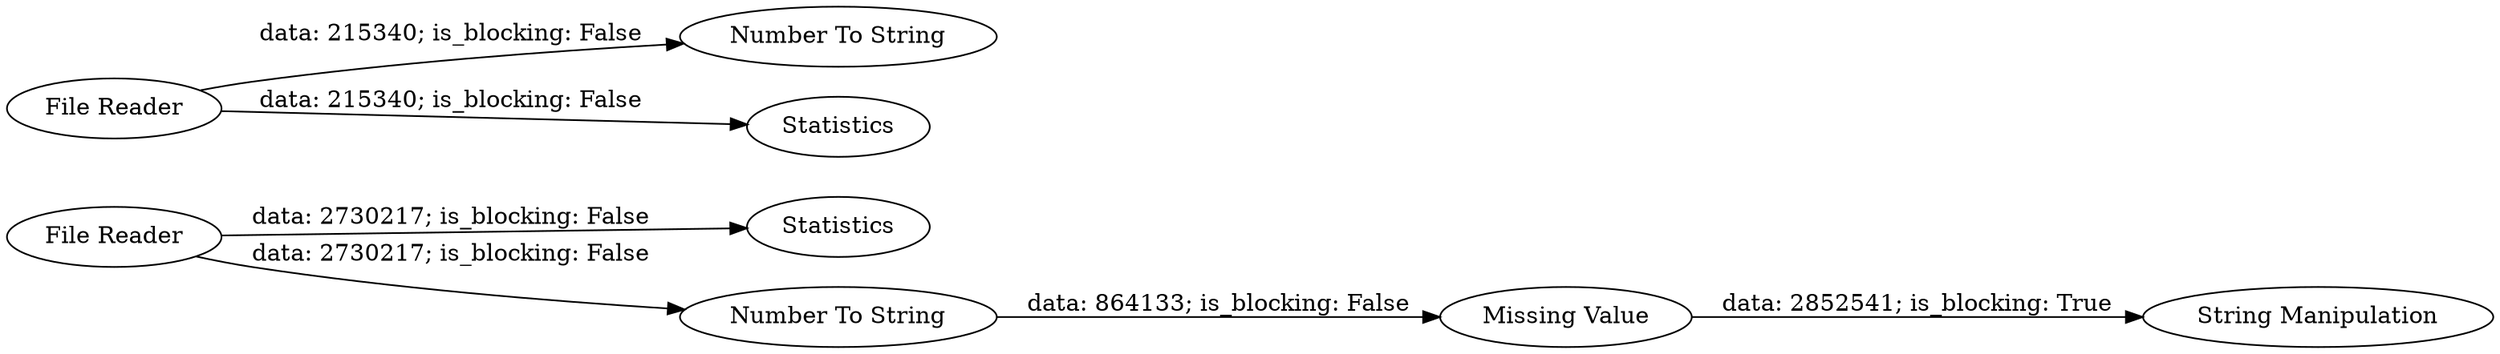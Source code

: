 digraph {
	"-5423128880753165355_3" [label=Statistics]
	"-5423128880753165355_6" [label="Number To String"]
	"-5423128880753165355_7" [label="Missing Value"]
	"-5423128880753165355_4" [label="Number To String"]
	"-5423128880753165355_5" [label=Statistics]
	"-5423128880753165355_8" [label="String Manipulation"]
	"-5423128880753165355_1" [label="File Reader"]
	"-5423128880753165355_2" [label="File Reader"]
	"-5423128880753165355_1" -> "-5423128880753165355_4" [label="data: 2730217; is_blocking: False"]
	"-5423128880753165355_2" -> "-5423128880753165355_5" [label="data: 215340; is_blocking: False"]
	"-5423128880753165355_7" -> "-5423128880753165355_8" [label="data: 2852541; is_blocking: True"]
	"-5423128880753165355_4" -> "-5423128880753165355_7" [label="data: 864133; is_blocking: False"]
	"-5423128880753165355_1" -> "-5423128880753165355_3" [label="data: 2730217; is_blocking: False"]
	"-5423128880753165355_2" -> "-5423128880753165355_6" [label="data: 215340; is_blocking: False"]
	rankdir=LR
}
